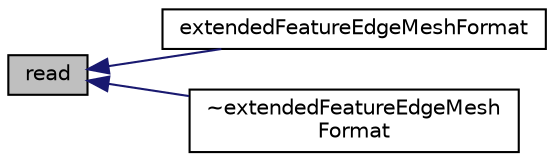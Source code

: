 digraph "read"
{
  bgcolor="transparent";
  edge [fontname="Helvetica",fontsize="10",labelfontname="Helvetica",labelfontsize="10"];
  node [fontname="Helvetica",fontsize="10",shape=record];
  rankdir="LR";
  Node1 [label="read",height=0.2,width=0.4,color="black", fillcolor="grey75", style="filled", fontcolor="black"];
  Node1 -> Node2 [dir="back",color="midnightblue",fontsize="10",style="solid",fontname="Helvetica"];
  Node2 [label="extendedFeatureEdgeMeshFormat",height=0.2,width=0.4,color="black",URL="$a00715.html#ae44581d4f12079c718ebde5e00a18e44",tooltip="Construct from file name. "];
  Node1 -> Node3 [dir="back",color="midnightblue",fontsize="10",style="solid",fontname="Helvetica"];
  Node3 [label="~extendedFeatureEdgeMesh\lFormat",height=0.2,width=0.4,color="black",URL="$a00715.html#a79cf70dd61cc59da46fd2c9e731d0d51",tooltip="Destructor. "];
}
